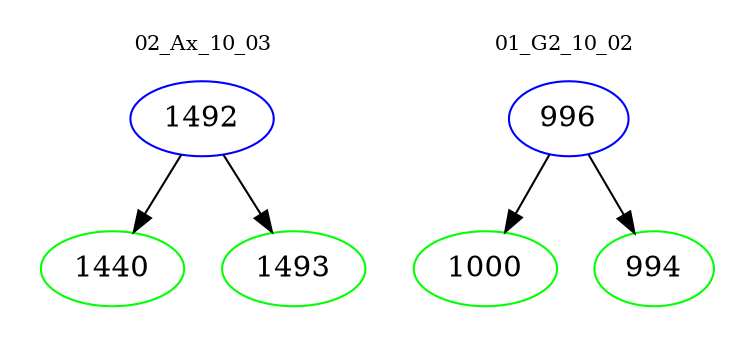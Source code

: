 digraph{
subgraph cluster_0 {
color = white
label = "02_Ax_10_03";
fontsize=10;
T0_1492 [label="1492", color="blue"]
T0_1492 -> T0_1440 [color="black"]
T0_1440 [label="1440", color="green"]
T0_1492 -> T0_1493 [color="black"]
T0_1493 [label="1493", color="green"]
}
subgraph cluster_1 {
color = white
label = "01_G2_10_02";
fontsize=10;
T1_996 [label="996", color="blue"]
T1_996 -> T1_1000 [color="black"]
T1_1000 [label="1000", color="green"]
T1_996 -> T1_994 [color="black"]
T1_994 [label="994", color="green"]
}
}
